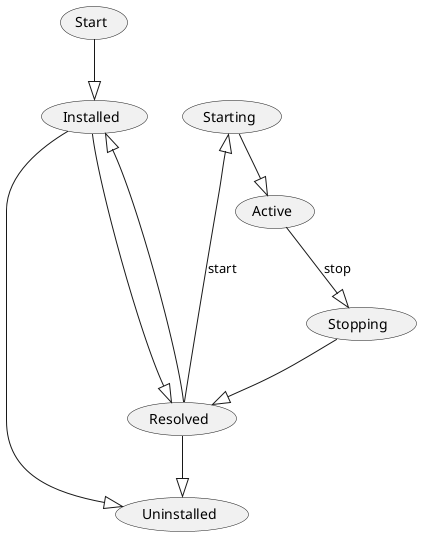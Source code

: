 ["plantuml", "05_pluginOsgiLifeCycle", "svg"]

------------
@startuml


  (Start) as (s)
  (Installed) as (inst)
  (Resolved) as (res)
  (Uninstalled) as (uninst)

  (Starting) as (st)
  (Active) as (act)
  (Stopping) as (stop)

  (inst) -[hidden]> (st)
  (res) -[hidden]> (act)
  (uninst) -[hidden]> (stop)

  (s) --|> (inst)
  (inst) --|> (res)
  (inst) <|-- (res)
  (res) --|> (uninst)
  (inst) --|> (uninst)

  (st) --|> (act)
  (act) --|> (stop) : stop

  (res) --|> (st) : start
  (stop) --|> (res)


@enduml
------------
